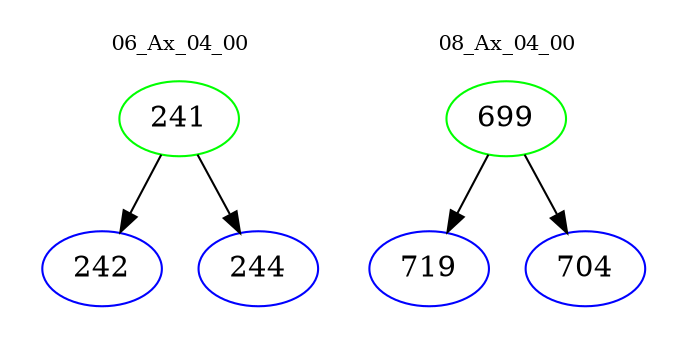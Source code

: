 digraph{
subgraph cluster_0 {
color = white
label = "06_Ax_04_00";
fontsize=10;
T0_241 [label="241", color="green"]
T0_241 -> T0_242 [color="black"]
T0_242 [label="242", color="blue"]
T0_241 -> T0_244 [color="black"]
T0_244 [label="244", color="blue"]
}
subgraph cluster_1 {
color = white
label = "08_Ax_04_00";
fontsize=10;
T1_699 [label="699", color="green"]
T1_699 -> T1_719 [color="black"]
T1_719 [label="719", color="blue"]
T1_699 -> T1_704 [color="black"]
T1_704 [label="704", color="blue"]
}
}
